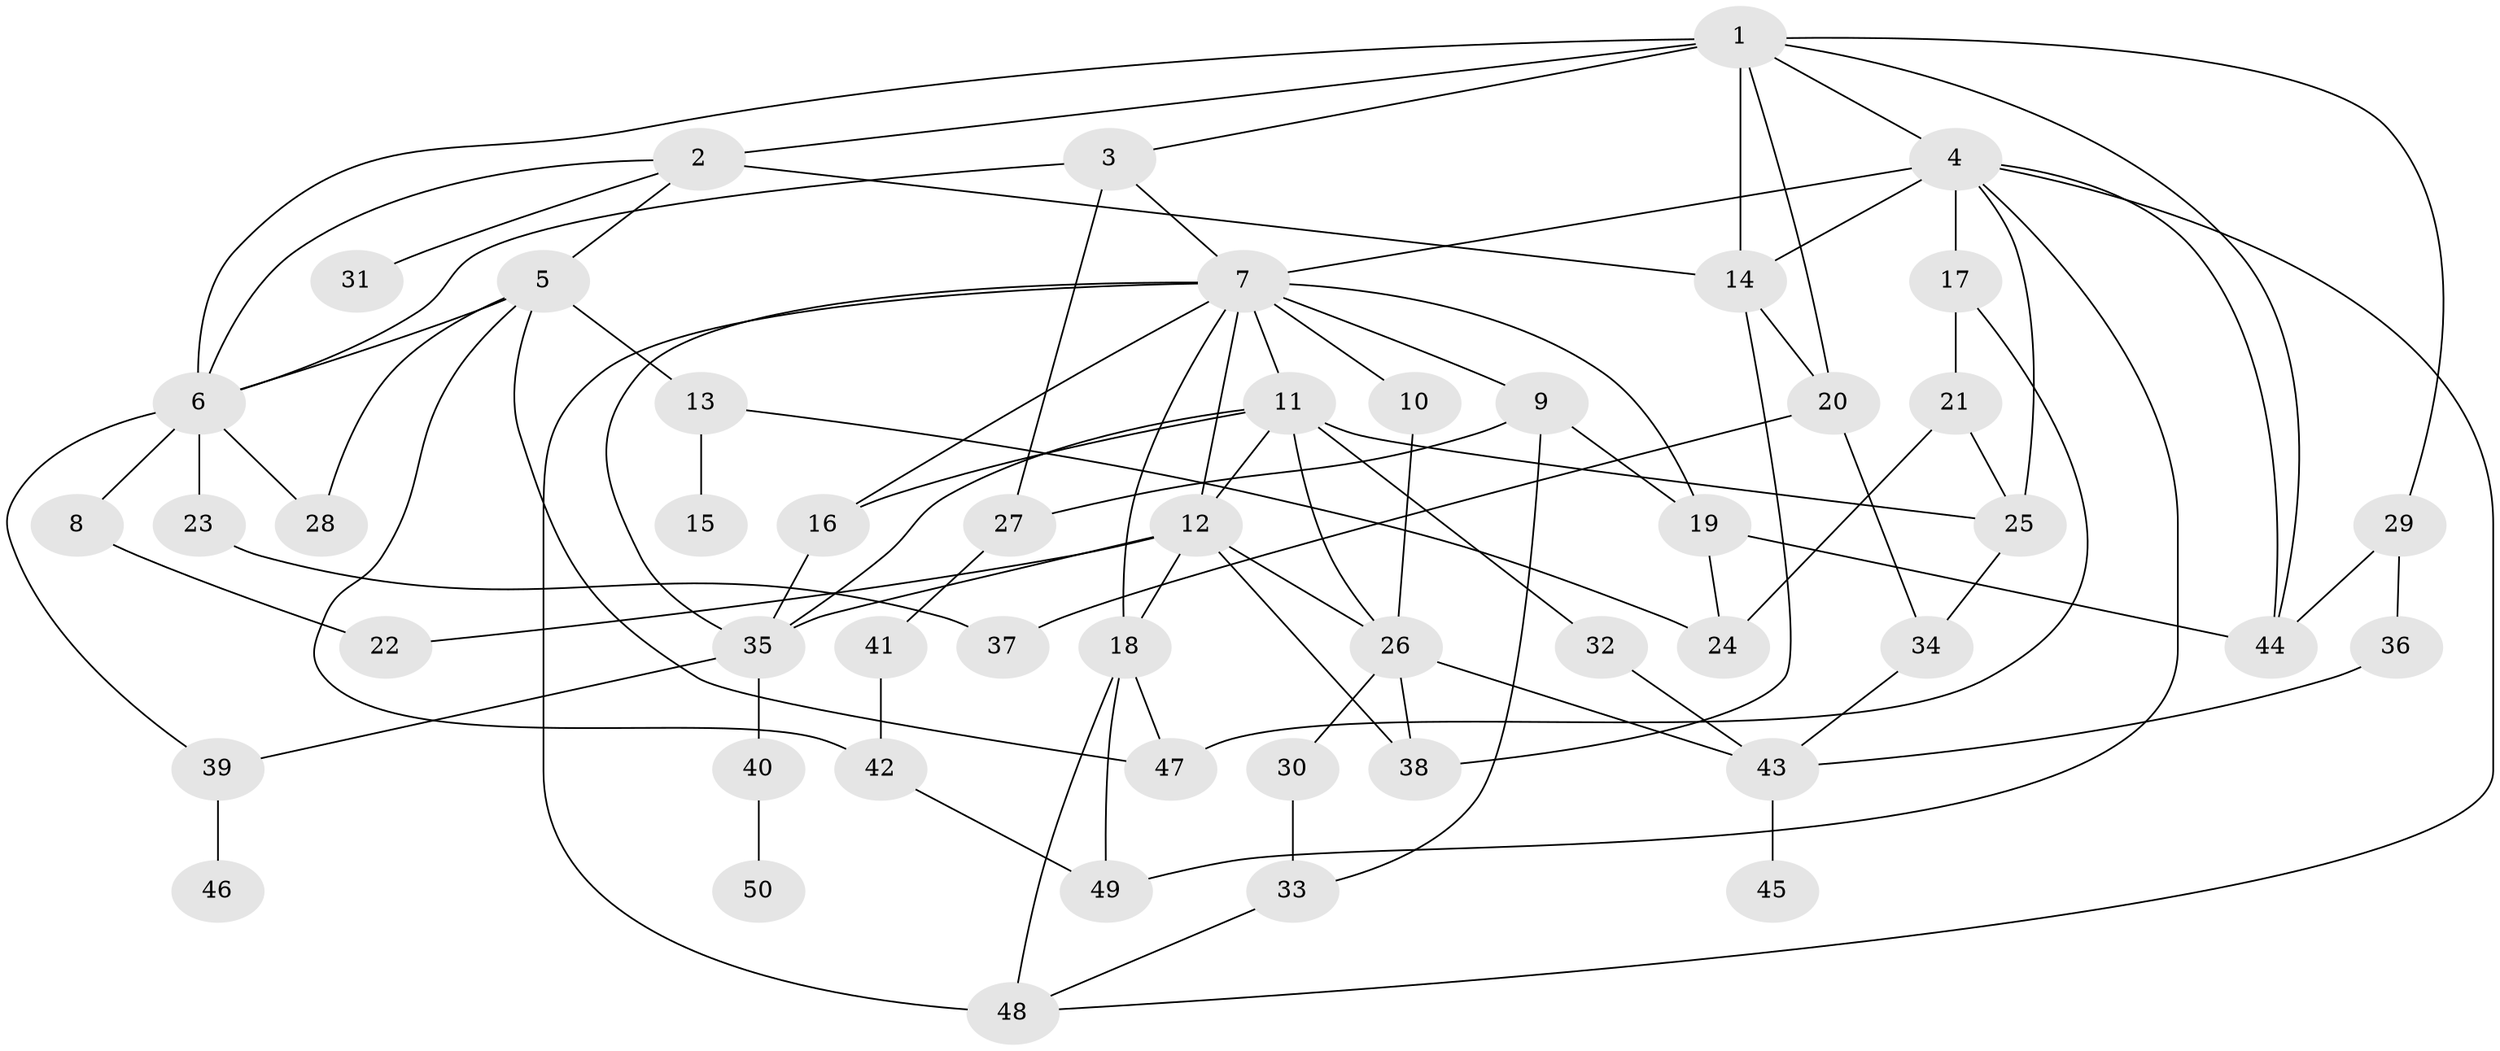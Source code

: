 // original degree distribution, {8: 0.01, 7: 0.05, 4: 0.1, 6: 0.06, 2: 0.37, 5: 0.03, 3: 0.26, 1: 0.12}
// Generated by graph-tools (version 1.1) at 2025/34/03/09/25 02:34:23]
// undirected, 50 vertices, 92 edges
graph export_dot {
graph [start="1"]
  node [color=gray90,style=filled];
  1;
  2;
  3;
  4;
  5;
  6;
  7;
  8;
  9;
  10;
  11;
  12;
  13;
  14;
  15;
  16;
  17;
  18;
  19;
  20;
  21;
  22;
  23;
  24;
  25;
  26;
  27;
  28;
  29;
  30;
  31;
  32;
  33;
  34;
  35;
  36;
  37;
  38;
  39;
  40;
  41;
  42;
  43;
  44;
  45;
  46;
  47;
  48;
  49;
  50;
  1 -- 2 [weight=2.0];
  1 -- 3 [weight=1.0];
  1 -- 4 [weight=1.0];
  1 -- 6 [weight=1.0];
  1 -- 14 [weight=1.0];
  1 -- 20 [weight=1.0];
  1 -- 29 [weight=1.0];
  1 -- 44 [weight=1.0];
  2 -- 5 [weight=1.0];
  2 -- 6 [weight=1.0];
  2 -- 14 [weight=1.0];
  2 -- 31 [weight=1.0];
  3 -- 6 [weight=1.0];
  3 -- 7 [weight=1.0];
  3 -- 27 [weight=1.0];
  4 -- 7 [weight=2.0];
  4 -- 14 [weight=1.0];
  4 -- 17 [weight=1.0];
  4 -- 25 [weight=1.0];
  4 -- 44 [weight=1.0];
  4 -- 48 [weight=1.0];
  4 -- 49 [weight=1.0];
  5 -- 6 [weight=1.0];
  5 -- 13 [weight=1.0];
  5 -- 28 [weight=1.0];
  5 -- 42 [weight=1.0];
  5 -- 47 [weight=1.0];
  6 -- 8 [weight=3.0];
  6 -- 23 [weight=1.0];
  6 -- 28 [weight=1.0];
  6 -- 39 [weight=1.0];
  7 -- 9 [weight=1.0];
  7 -- 10 [weight=1.0];
  7 -- 11 [weight=1.0];
  7 -- 12 [weight=1.0];
  7 -- 16 [weight=1.0];
  7 -- 18 [weight=1.0];
  7 -- 19 [weight=1.0];
  7 -- 35 [weight=1.0];
  7 -- 48 [weight=1.0];
  8 -- 22 [weight=1.0];
  9 -- 19 [weight=1.0];
  9 -- 27 [weight=1.0];
  9 -- 33 [weight=1.0];
  10 -- 26 [weight=1.0];
  11 -- 12 [weight=1.0];
  11 -- 16 [weight=1.0];
  11 -- 25 [weight=1.0];
  11 -- 26 [weight=1.0];
  11 -- 32 [weight=1.0];
  11 -- 35 [weight=1.0];
  12 -- 18 [weight=1.0];
  12 -- 22 [weight=1.0];
  12 -- 26 [weight=1.0];
  12 -- 35 [weight=1.0];
  12 -- 38 [weight=1.0];
  13 -- 15 [weight=1.0];
  13 -- 24 [weight=1.0];
  14 -- 20 [weight=1.0];
  14 -- 38 [weight=1.0];
  16 -- 35 [weight=1.0];
  17 -- 21 [weight=1.0];
  17 -- 47 [weight=1.0];
  18 -- 47 [weight=1.0];
  18 -- 48 [weight=2.0];
  18 -- 49 [weight=1.0];
  19 -- 24 [weight=1.0];
  19 -- 44 [weight=2.0];
  20 -- 34 [weight=1.0];
  20 -- 37 [weight=1.0];
  21 -- 24 [weight=1.0];
  21 -- 25 [weight=1.0];
  23 -- 37 [weight=1.0];
  25 -- 34 [weight=1.0];
  26 -- 30 [weight=1.0];
  26 -- 38 [weight=1.0];
  26 -- 43 [weight=1.0];
  27 -- 41 [weight=1.0];
  29 -- 36 [weight=1.0];
  29 -- 44 [weight=1.0];
  30 -- 33 [weight=1.0];
  32 -- 43 [weight=1.0];
  33 -- 48 [weight=1.0];
  34 -- 43 [weight=1.0];
  35 -- 39 [weight=1.0];
  35 -- 40 [weight=1.0];
  36 -- 43 [weight=1.0];
  39 -- 46 [weight=1.0];
  40 -- 50 [weight=1.0];
  41 -- 42 [weight=1.0];
  42 -- 49 [weight=1.0];
  43 -- 45 [weight=1.0];
}
